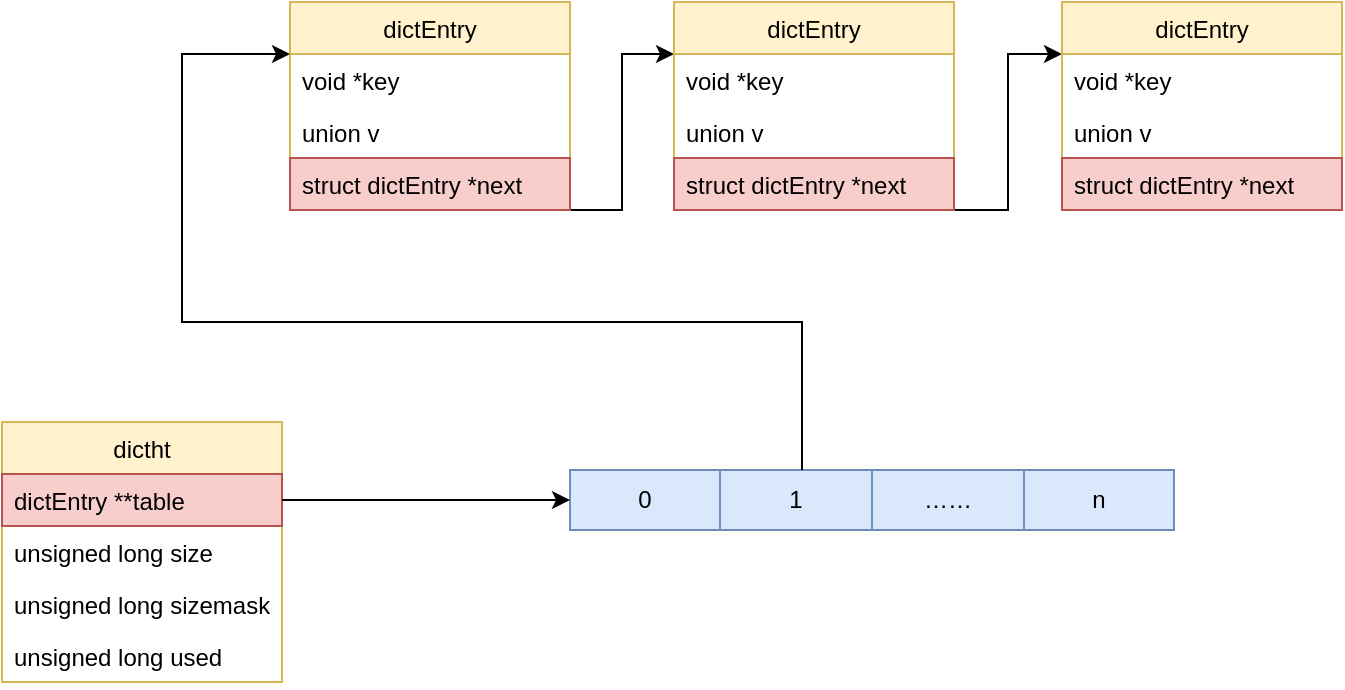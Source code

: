 <mxfile version="14.5.1" type="device"><diagram id="v07fmYhEgH1AZ4oQqEFp" name="Page-1"><mxGraphModel dx="946" dy="585" grid="1" gridSize="10" guides="1" tooltips="1" connect="1" arrows="1" fold="1" page="1" pageScale="1" pageWidth="827" pageHeight="1169" math="0" shadow="0"><root><mxCell id="0"/><mxCell id="1" parent="0"/><mxCell id="HwuSTAQKMpi8XCA9TBXq-2" value="dictht" style="swimlane;fontStyle=0;childLayout=stackLayout;horizontal=1;startSize=26;fillColor=#fff2cc;horizontalStack=0;resizeParent=1;resizeParentMax=0;resizeLast=0;collapsible=1;marginBottom=0;strokeColor=#d6b656;" parent="1" vertex="1"><mxGeometry x="40" y="330" width="140" height="130" as="geometry"/></mxCell><mxCell id="HwuSTAQKMpi8XCA9TBXq-3" value="dictEntry **table" style="text;strokeColor=#b85450;fillColor=#f8cecc;align=left;verticalAlign=top;spacingLeft=4;spacingRight=4;overflow=hidden;rotatable=0;points=[[0,0.5],[1,0.5]];portConstraint=eastwest;" parent="HwuSTAQKMpi8XCA9TBXq-2" vertex="1"><mxGeometry y="26" width="140" height="26" as="geometry"/></mxCell><mxCell id="HwuSTAQKMpi8XCA9TBXq-4" value="unsigned long size" style="text;strokeColor=none;fillColor=none;align=left;verticalAlign=top;spacingLeft=4;spacingRight=4;overflow=hidden;rotatable=0;points=[[0,0.5],[1,0.5]];portConstraint=eastwest;" parent="HwuSTAQKMpi8XCA9TBXq-2" vertex="1"><mxGeometry y="52" width="140" height="26" as="geometry"/></mxCell><mxCell id="HwuSTAQKMpi8XCA9TBXq-5" value="unsigned long sizemask" style="text;strokeColor=none;fillColor=none;align=left;verticalAlign=top;spacingLeft=4;spacingRight=4;overflow=hidden;rotatable=0;points=[[0,0.5],[1,0.5]];portConstraint=eastwest;" parent="HwuSTAQKMpi8XCA9TBXq-2" vertex="1"><mxGeometry y="78" width="140" height="26" as="geometry"/></mxCell><mxCell id="HwuSTAQKMpi8XCA9TBXq-59" value="unsigned long used" style="text;strokeColor=none;fillColor=none;align=left;verticalAlign=top;spacingLeft=4;spacingRight=4;overflow=hidden;rotatable=0;points=[[0,0.5],[1,0.5]];portConstraint=eastwest;" parent="HwuSTAQKMpi8XCA9TBXq-2" vertex="1"><mxGeometry y="104" width="140" height="26" as="geometry"/></mxCell><mxCell id="HwuSTAQKMpi8XCA9TBXq-6" value="" style="shape=table;html=1;whiteSpace=wrap;startSize=0;container=1;collapsible=0;childLayout=tableLayout;fillColor=#dae8fc;strokeColor=#6c8ebf;" parent="1" vertex="1"><mxGeometry x="324" y="354" width="302" height="30" as="geometry"/></mxCell><mxCell id="HwuSTAQKMpi8XCA9TBXq-7" value="" style="shape=partialRectangle;html=1;whiteSpace=wrap;collapsible=0;dropTarget=0;pointerEvents=0;fillColor=none;top=0;left=0;bottom=0;right=0;points=[[0,0.5],[1,0.5]];portConstraint=eastwest;" parent="HwuSTAQKMpi8XCA9TBXq-6" vertex="1"><mxGeometry width="302" height="30" as="geometry"/></mxCell><mxCell id="HwuSTAQKMpi8XCA9TBXq-8" value="0" style="shape=partialRectangle;html=1;whiteSpace=wrap;connectable=0;fillColor=none;top=0;left=0;bottom=0;right=0;overflow=hidden;" parent="HwuSTAQKMpi8XCA9TBXq-7" vertex="1"><mxGeometry width="75" height="30" as="geometry"/></mxCell><mxCell id="HwuSTAQKMpi8XCA9TBXq-9" value="1" style="shape=partialRectangle;html=1;whiteSpace=wrap;connectable=0;fillColor=none;top=0;left=0;bottom=0;right=0;overflow=hidden;" parent="HwuSTAQKMpi8XCA9TBXq-7" vertex="1"><mxGeometry x="75" width="76" height="30" as="geometry"/></mxCell><mxCell id="HwuSTAQKMpi8XCA9TBXq-58" value="……" style="shape=partialRectangle;html=1;whiteSpace=wrap;connectable=0;fillColor=none;top=0;left=0;bottom=0;right=0;overflow=hidden;" parent="HwuSTAQKMpi8XCA9TBXq-7" vertex="1"><mxGeometry x="151" width="76" height="30" as="geometry"/></mxCell><mxCell id="HwuSTAQKMpi8XCA9TBXq-10" value="n" style="shape=partialRectangle;html=1;whiteSpace=wrap;connectable=0;fillColor=none;top=0;left=0;bottom=0;right=0;overflow=hidden;" parent="HwuSTAQKMpi8XCA9TBXq-7" vertex="1"><mxGeometry x="227" width="75" height="30" as="geometry"/></mxCell><mxCell id="HwuSTAQKMpi8XCA9TBXq-60" style="edgeStyle=none;rounded=0;orthogonalLoop=1;jettySize=auto;html=1;exitX=1;exitY=0.5;exitDx=0;exitDy=0;entryX=0;entryY=0.5;entryDx=0;entryDy=0;" parent="1" source="HwuSTAQKMpi8XCA9TBXq-3" target="HwuSTAQKMpi8XCA9TBXq-7" edge="1"><mxGeometry relative="1" as="geometry"/></mxCell><mxCell id="HwuSTAQKMpi8XCA9TBXq-73" style="edgeStyle=elbowEdgeStyle;rounded=0;orthogonalLoop=1;jettySize=auto;html=1;exitX=1;exitY=1;exitDx=0;exitDy=0;entryX=0;entryY=0.25;entryDx=0;entryDy=0;" parent="1" source="HwuSTAQKMpi8XCA9TBXq-61" target="HwuSTAQKMpi8XCA9TBXq-65" edge="1"><mxGeometry relative="1" as="geometry"/></mxCell><mxCell id="HwuSTAQKMpi8XCA9TBXq-61" value="dictEntry" style="swimlane;fontStyle=0;childLayout=stackLayout;horizontal=1;startSize=26;fillColor=#fff2cc;horizontalStack=0;resizeParent=1;resizeParentMax=0;resizeLast=0;collapsible=1;marginBottom=0;strokeColor=#d6b656;" parent="1" vertex="1"><mxGeometry x="184" y="120" width="140" height="104" as="geometry"/></mxCell><mxCell id="HwuSTAQKMpi8XCA9TBXq-62" value="void *key" style="text;strokeColor=none;fillColor=none;align=left;verticalAlign=top;spacingLeft=4;spacingRight=4;overflow=hidden;rotatable=0;points=[[0,0.5],[1,0.5]];portConstraint=eastwest;" parent="HwuSTAQKMpi8XCA9TBXq-61" vertex="1"><mxGeometry y="26" width="140" height="26" as="geometry"/></mxCell><mxCell id="HwuSTAQKMpi8XCA9TBXq-63" value="union v" style="text;strokeColor=none;fillColor=none;align=left;verticalAlign=top;spacingLeft=4;spacingRight=4;overflow=hidden;rotatable=0;points=[[0,0.5],[1,0.5]];portConstraint=eastwest;" parent="HwuSTAQKMpi8XCA9TBXq-61" vertex="1"><mxGeometry y="52" width="140" height="26" as="geometry"/></mxCell><mxCell id="HwuSTAQKMpi8XCA9TBXq-64" value="struct dictEntry *next" style="text;strokeColor=#b85450;fillColor=#f8cecc;align=left;verticalAlign=top;spacingLeft=4;spacingRight=4;overflow=hidden;rotatable=0;points=[[0,0.5],[1,0.5]];portConstraint=eastwest;" parent="HwuSTAQKMpi8XCA9TBXq-61" vertex="1"><mxGeometry y="78" width="140" height="26" as="geometry"/></mxCell><mxCell id="HwuSTAQKMpi8XCA9TBXq-74" style="edgeStyle=elbowEdgeStyle;rounded=0;orthogonalLoop=1;jettySize=auto;html=1;exitX=1;exitY=1;exitDx=0;exitDy=0;entryX=0;entryY=0.25;entryDx=0;entryDy=0;" parent="1" source="HwuSTAQKMpi8XCA9TBXq-65" target="HwuSTAQKMpi8XCA9TBXq-69" edge="1"><mxGeometry relative="1" as="geometry"/></mxCell><mxCell id="HwuSTAQKMpi8XCA9TBXq-65" value="dictEntry" style="swimlane;fontStyle=0;childLayout=stackLayout;horizontal=1;startSize=26;fillColor=#fff2cc;horizontalStack=0;resizeParent=1;resizeParentMax=0;resizeLast=0;collapsible=1;marginBottom=0;strokeColor=#d6b656;" parent="1" vertex="1"><mxGeometry x="376" y="120" width="140" height="104" as="geometry"/></mxCell><mxCell id="HwuSTAQKMpi8XCA9TBXq-66" value="void *key" style="text;strokeColor=none;fillColor=none;align=left;verticalAlign=top;spacingLeft=4;spacingRight=4;overflow=hidden;rotatable=0;points=[[0,0.5],[1,0.5]];portConstraint=eastwest;" parent="HwuSTAQKMpi8XCA9TBXq-65" vertex="1"><mxGeometry y="26" width="140" height="26" as="geometry"/></mxCell><mxCell id="HwuSTAQKMpi8XCA9TBXq-67" value="union v" style="text;strokeColor=none;fillColor=none;align=left;verticalAlign=top;spacingLeft=4;spacingRight=4;overflow=hidden;rotatable=0;points=[[0,0.5],[1,0.5]];portConstraint=eastwest;" parent="HwuSTAQKMpi8XCA9TBXq-65" vertex="1"><mxGeometry y="52" width="140" height="26" as="geometry"/></mxCell><mxCell id="HwuSTAQKMpi8XCA9TBXq-68" value="struct dictEntry *next" style="text;strokeColor=#b85450;fillColor=#f8cecc;align=left;verticalAlign=top;spacingLeft=4;spacingRight=4;overflow=hidden;rotatable=0;points=[[0,0.5],[1,0.5]];portConstraint=eastwest;" parent="HwuSTAQKMpi8XCA9TBXq-65" vertex="1"><mxGeometry y="78" width="140" height="26" as="geometry"/></mxCell><mxCell id="HwuSTAQKMpi8XCA9TBXq-69" value="dictEntry" style="swimlane;fontStyle=0;childLayout=stackLayout;horizontal=1;startSize=26;fillColor=#fff2cc;horizontalStack=0;resizeParent=1;resizeParentMax=0;resizeLast=0;collapsible=1;marginBottom=0;strokeColor=#d6b656;" parent="1" vertex="1"><mxGeometry x="570" y="120" width="140" height="104" as="geometry"/></mxCell><mxCell id="HwuSTAQKMpi8XCA9TBXq-70" value="void *key" style="text;strokeColor=none;fillColor=none;align=left;verticalAlign=top;spacingLeft=4;spacingRight=4;overflow=hidden;rotatable=0;points=[[0,0.5],[1,0.5]];portConstraint=eastwest;" parent="HwuSTAQKMpi8XCA9TBXq-69" vertex="1"><mxGeometry y="26" width="140" height="26" as="geometry"/></mxCell><mxCell id="HwuSTAQKMpi8XCA9TBXq-71" value="union v" style="text;strokeColor=none;fillColor=none;align=left;verticalAlign=top;spacingLeft=4;spacingRight=4;overflow=hidden;rotatable=0;points=[[0,0.5],[1,0.5]];portConstraint=eastwest;" parent="HwuSTAQKMpi8XCA9TBXq-69" vertex="1"><mxGeometry y="52" width="140" height="26" as="geometry"/></mxCell><mxCell id="HwuSTAQKMpi8XCA9TBXq-72" value="struct dictEntry *next" style="text;strokeColor=#b85450;fillColor=#f8cecc;align=left;verticalAlign=top;spacingLeft=4;spacingRight=4;overflow=hidden;rotatable=0;points=[[0,0.5],[1,0.5]];portConstraint=eastwest;" parent="HwuSTAQKMpi8XCA9TBXq-69" vertex="1"><mxGeometry y="78" width="140" height="26" as="geometry"/></mxCell><mxCell id="HwuSTAQKMpi8XCA9TBXq-76" style="edgeStyle=orthogonalEdgeStyle;rounded=0;orthogonalLoop=1;jettySize=auto;html=1;entryX=0;entryY=0.25;entryDx=0;entryDy=0;" parent="1" source="HwuSTAQKMpi8XCA9TBXq-7" target="HwuSTAQKMpi8XCA9TBXq-61" edge="1"><mxGeometry relative="1" as="geometry"><mxPoint x="440" y="350" as="sourcePoint"/><Array as="points"><mxPoint x="440" y="280"/><mxPoint x="130" y="280"/><mxPoint x="130" y="146"/></Array></mxGeometry></mxCell></root></mxGraphModel></diagram></mxfile>
